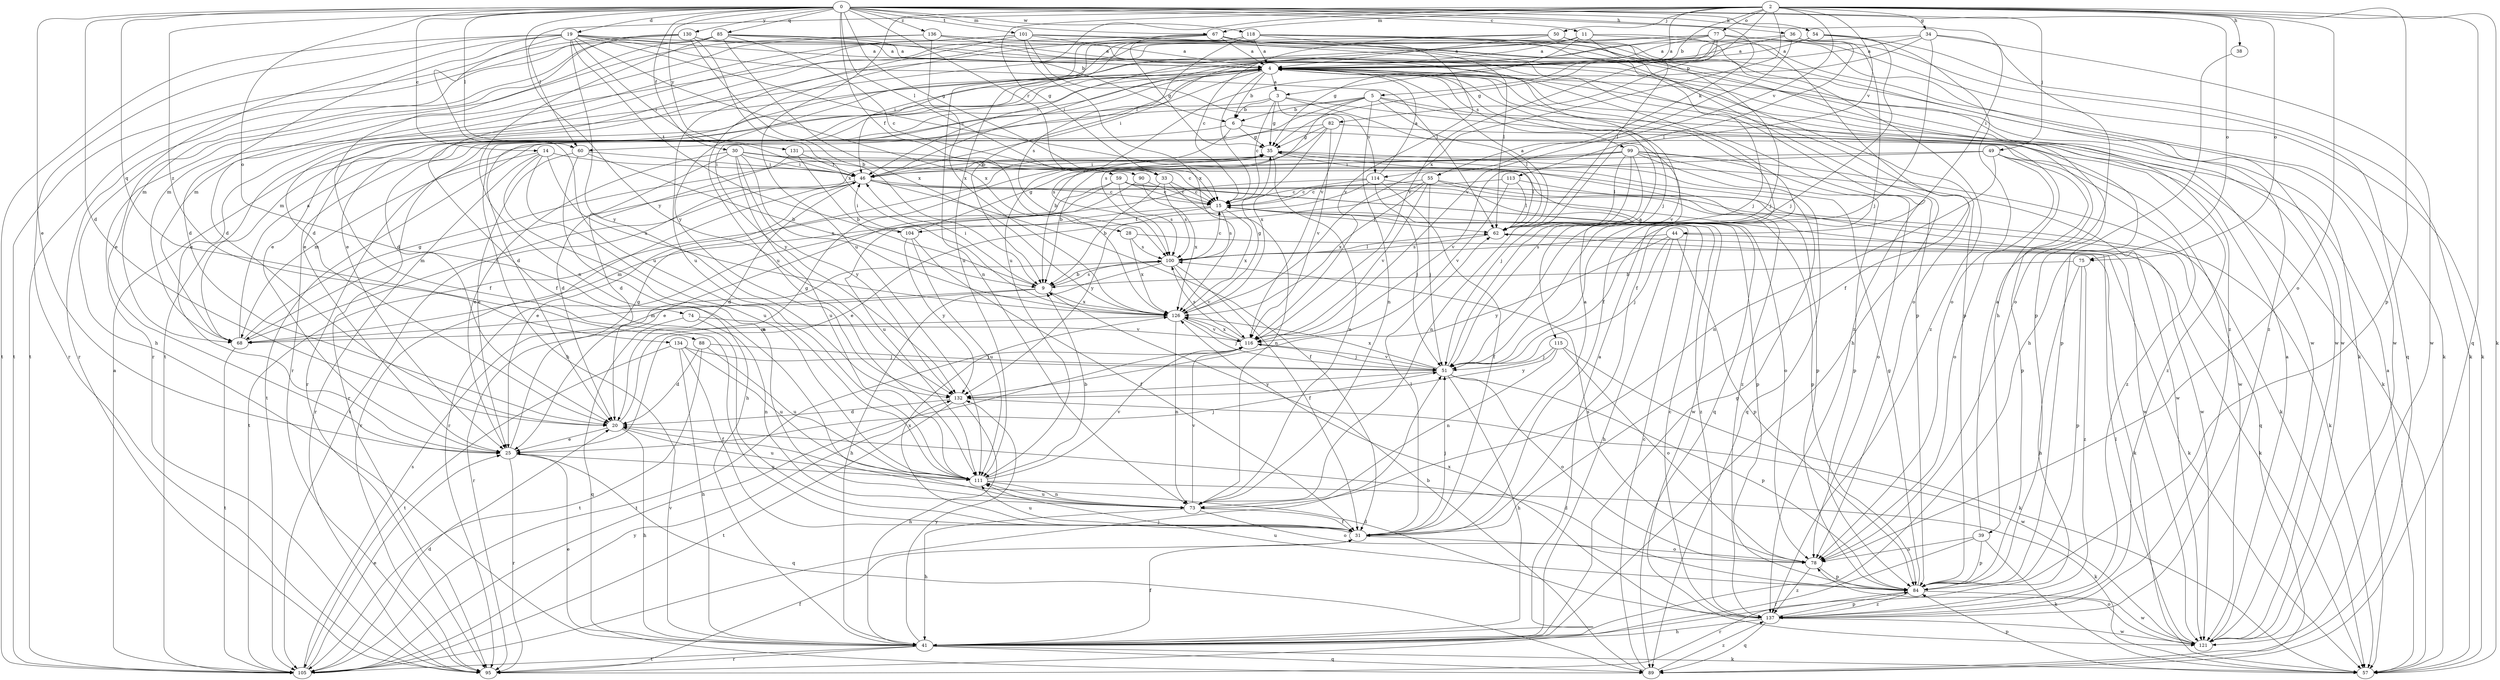 strict digraph  {
0;
2;
3;
4;
5;
6;
9;
11;
14;
15;
19;
20;
25;
28;
30;
31;
33;
34;
35;
36;
38;
39;
41;
44;
46;
49;
50;
51;
54;
55;
57;
59;
60;
62;
67;
68;
73;
74;
75;
77;
78;
82;
84;
85;
88;
89;
90;
95;
99;
100;
101;
104;
105;
111;
113;
114;
115;
116;
118;
121;
126;
130;
131;
132;
134;
136;
137;
0 -> 11  [label=c];
0 -> 14  [label=c];
0 -> 19  [label=d];
0 -> 20  [label=d];
0 -> 25  [label=e];
0 -> 28  [label=f];
0 -> 30  [label=f];
0 -> 33  [label=g];
0 -> 36  [label=h];
0 -> 44  [label=i];
0 -> 49  [label=j];
0 -> 54  [label=k];
0 -> 55  [label=k];
0 -> 59  [label=l];
0 -> 60  [label=l];
0 -> 67  [label=m];
0 -> 74  [label=o];
0 -> 75  [label=o];
0 -> 85  [label=q];
0 -> 88  [label=q];
0 -> 90  [label=r];
0 -> 101  [label=t];
0 -> 118  [label=w];
0 -> 130  [label=y];
0 -> 131  [label=y];
0 -> 132  [label=y];
0 -> 134  [label=z];
0 -> 136  [label=z];
2 -> 3  [label=a];
2 -> 5  [label=b];
2 -> 6  [label=b];
2 -> 33  [label=g];
2 -> 34  [label=g];
2 -> 38  [label=h];
2 -> 50  [label=j];
2 -> 57  [label=k];
2 -> 60  [label=l];
2 -> 67  [label=m];
2 -> 75  [label=o];
2 -> 77  [label=o];
2 -> 78  [label=o];
2 -> 82  [label=p];
2 -> 84  [label=p];
2 -> 89  [label=q];
2 -> 111  [label=u];
2 -> 113  [label=v];
2 -> 114  [label=v];
2 -> 126  [label=x];
3 -> 6  [label=b];
3 -> 15  [label=c];
3 -> 35  [label=g];
3 -> 39  [label=h];
3 -> 95  [label=r];
3 -> 114  [label=v];
3 -> 115  [label=v];
4 -> 3  [label=a];
4 -> 6  [label=b];
4 -> 15  [label=c];
4 -> 20  [label=d];
4 -> 31  [label=f];
4 -> 41  [label=h];
4 -> 46  [label=i];
4 -> 60  [label=l];
4 -> 68  [label=m];
4 -> 95  [label=r];
4 -> 99  [label=s];
5 -> 6  [label=b];
5 -> 20  [label=d];
5 -> 57  [label=k];
5 -> 62  [label=l];
5 -> 73  [label=n];
5 -> 84  [label=p];
5 -> 100  [label=s];
5 -> 132  [label=y];
6 -> 35  [label=g];
6 -> 95  [label=r];
6 -> 100  [label=s];
6 -> 121  [label=w];
9 -> 46  [label=i];
9 -> 68  [label=m];
9 -> 95  [label=r];
9 -> 100  [label=s];
9 -> 126  [label=x];
11 -> 4  [label=a];
11 -> 9  [label=b];
11 -> 25  [label=e];
11 -> 35  [label=g];
11 -> 57  [label=k];
11 -> 62  [label=l];
11 -> 137  [label=z];
14 -> 46  [label=i];
14 -> 68  [label=m];
14 -> 73  [label=n];
14 -> 95  [label=r];
14 -> 111  [label=u];
14 -> 126  [label=x];
15 -> 62  [label=l];
15 -> 68  [label=m];
15 -> 100  [label=s];
15 -> 104  [label=t];
15 -> 126  [label=x];
15 -> 137  [label=z];
19 -> 4  [label=a];
19 -> 15  [label=c];
19 -> 20  [label=d];
19 -> 41  [label=h];
19 -> 46  [label=i];
19 -> 62  [label=l];
19 -> 95  [label=r];
19 -> 104  [label=t];
19 -> 105  [label=t];
19 -> 111  [label=u];
19 -> 126  [label=x];
19 -> 132  [label=y];
19 -> 137  [label=z];
20 -> 25  [label=e];
20 -> 35  [label=g];
20 -> 41  [label=h];
20 -> 111  [label=u];
25 -> 35  [label=g];
25 -> 51  [label=j];
25 -> 89  [label=q];
25 -> 95  [label=r];
25 -> 111  [label=u];
28 -> 57  [label=k];
28 -> 100  [label=s];
28 -> 126  [label=x];
30 -> 15  [label=c];
30 -> 20  [label=d];
30 -> 25  [label=e];
30 -> 46  [label=i];
30 -> 84  [label=p];
30 -> 89  [label=q];
30 -> 111  [label=u];
30 -> 126  [label=x];
30 -> 132  [label=y];
31 -> 4  [label=a];
31 -> 51  [label=j];
31 -> 62  [label=l];
31 -> 78  [label=o];
31 -> 111  [label=u];
31 -> 126  [label=x];
33 -> 9  [label=b];
33 -> 15  [label=c];
33 -> 73  [label=n];
33 -> 100  [label=s];
34 -> 4  [label=a];
34 -> 25  [label=e];
34 -> 51  [label=j];
34 -> 78  [label=o];
34 -> 111  [label=u];
34 -> 121  [label=w];
35 -> 46  [label=i];
35 -> 62  [label=l];
35 -> 73  [label=n];
35 -> 121  [label=w];
36 -> 4  [label=a];
36 -> 31  [label=f];
36 -> 46  [label=i];
36 -> 62  [label=l];
36 -> 89  [label=q];
36 -> 116  [label=v];
38 -> 41  [label=h];
39 -> 4  [label=a];
39 -> 57  [label=k];
39 -> 78  [label=o];
39 -> 84  [label=p];
39 -> 95  [label=r];
41 -> 4  [label=a];
41 -> 25  [label=e];
41 -> 31  [label=f];
41 -> 35  [label=g];
41 -> 57  [label=k];
41 -> 89  [label=q];
41 -> 95  [label=r];
41 -> 105  [label=t];
41 -> 132  [label=y];
44 -> 41  [label=h];
44 -> 51  [label=j];
44 -> 57  [label=k];
44 -> 84  [label=p];
44 -> 100  [label=s];
44 -> 132  [label=y];
46 -> 15  [label=c];
46 -> 20  [label=d];
46 -> 25  [label=e];
46 -> 31  [label=f];
46 -> 68  [label=m];
46 -> 84  [label=p];
46 -> 95  [label=r];
46 -> 121  [label=w];
49 -> 46  [label=i];
49 -> 73  [label=n];
49 -> 78  [label=o];
49 -> 84  [label=p];
49 -> 116  [label=v];
49 -> 137  [label=z];
50 -> 4  [label=a];
50 -> 15  [label=c];
50 -> 51  [label=j];
50 -> 68  [label=m];
50 -> 137  [label=z];
51 -> 4  [label=a];
51 -> 41  [label=h];
51 -> 78  [label=o];
51 -> 84  [label=p];
51 -> 116  [label=v];
51 -> 126  [label=x];
51 -> 132  [label=y];
54 -> 4  [label=a];
54 -> 51  [label=j];
54 -> 57  [label=k];
54 -> 78  [label=o];
54 -> 105  [label=t];
55 -> 15  [label=c];
55 -> 51  [label=j];
55 -> 84  [label=p];
55 -> 89  [label=q];
55 -> 116  [label=v];
55 -> 126  [label=x];
55 -> 132  [label=y];
57 -> 4  [label=a];
57 -> 84  [label=p];
59 -> 15  [label=c];
59 -> 25  [label=e];
59 -> 78  [label=o];
59 -> 100  [label=s];
59 -> 105  [label=t];
59 -> 121  [label=w];
60 -> 9  [label=b];
60 -> 25  [label=e];
60 -> 41  [label=h];
60 -> 46  [label=i];
62 -> 4  [label=a];
62 -> 57  [label=k];
62 -> 100  [label=s];
67 -> 4  [label=a];
67 -> 20  [label=d];
67 -> 35  [label=g];
67 -> 73  [label=n];
67 -> 111  [label=u];
67 -> 116  [label=v];
67 -> 121  [label=w];
67 -> 137  [label=z];
68 -> 4  [label=a];
68 -> 35  [label=g];
68 -> 46  [label=i];
68 -> 105  [label=t];
73 -> 31  [label=f];
73 -> 41  [label=h];
73 -> 78  [label=o];
73 -> 111  [label=u];
73 -> 116  [label=v];
74 -> 73  [label=n];
74 -> 89  [label=q];
74 -> 116  [label=v];
75 -> 9  [label=b];
75 -> 41  [label=h];
75 -> 84  [label=p];
75 -> 137  [label=z];
77 -> 4  [label=a];
77 -> 25  [label=e];
77 -> 31  [label=f];
77 -> 35  [label=g];
77 -> 46  [label=i];
77 -> 57  [label=k];
77 -> 68  [label=m];
77 -> 116  [label=v];
77 -> 121  [label=w];
78 -> 84  [label=p];
78 -> 100  [label=s];
78 -> 137  [label=z];
82 -> 9  [label=b];
82 -> 35  [label=g];
82 -> 105  [label=t];
82 -> 116  [label=v];
82 -> 126  [label=x];
82 -> 137  [label=z];
84 -> 20  [label=d];
84 -> 35  [label=g];
84 -> 95  [label=r];
84 -> 111  [label=u];
84 -> 121  [label=w];
84 -> 137  [label=z];
85 -> 4  [label=a];
85 -> 15  [label=c];
85 -> 31  [label=f];
85 -> 51  [label=j];
85 -> 68  [label=m];
85 -> 73  [label=n];
85 -> 84  [label=p];
85 -> 105  [label=t];
85 -> 126  [label=x];
88 -> 20  [label=d];
88 -> 51  [label=j];
88 -> 105  [label=t];
88 -> 111  [label=u];
89 -> 9  [label=b];
89 -> 15  [label=c];
89 -> 137  [label=z];
90 -> 15  [label=c];
90 -> 111  [label=u];
90 -> 126  [label=x];
95 -> 31  [label=f];
99 -> 9  [label=b];
99 -> 46  [label=i];
99 -> 51  [label=j];
99 -> 57  [label=k];
99 -> 62  [label=l];
99 -> 73  [label=n];
99 -> 78  [label=o];
99 -> 84  [label=p];
99 -> 89  [label=q];
99 -> 105  [label=t];
100 -> 9  [label=b];
100 -> 15  [label=c];
100 -> 31  [label=f];
100 -> 41  [label=h];
100 -> 62  [label=l];
100 -> 116  [label=v];
101 -> 4  [label=a];
101 -> 25  [label=e];
101 -> 31  [label=f];
101 -> 62  [label=l];
101 -> 84  [label=p];
101 -> 111  [label=u];
101 -> 116  [label=v];
101 -> 126  [label=x];
104 -> 31  [label=f];
104 -> 35  [label=g];
104 -> 46  [label=i];
104 -> 111  [label=u];
104 -> 132  [label=y];
105 -> 4  [label=a];
105 -> 20  [label=d];
105 -> 25  [label=e];
105 -> 51  [label=j];
105 -> 100  [label=s];
105 -> 116  [label=v];
105 -> 132  [label=y];
111 -> 9  [label=b];
111 -> 57  [label=k];
111 -> 73  [label=n];
111 -> 116  [label=v];
113 -> 15  [label=c];
113 -> 62  [label=l];
113 -> 116  [label=v];
113 -> 121  [label=w];
114 -> 4  [label=a];
114 -> 15  [label=c];
114 -> 25  [label=e];
114 -> 31  [label=f];
114 -> 51  [label=j];
114 -> 57  [label=k];
114 -> 95  [label=r];
115 -> 51  [label=j];
115 -> 57  [label=k];
115 -> 73  [label=n];
115 -> 78  [label=o];
115 -> 132  [label=y];
116 -> 51  [label=j];
116 -> 100  [label=s];
116 -> 105  [label=t];
116 -> 126  [label=x];
118 -> 4  [label=a];
118 -> 41  [label=h];
118 -> 46  [label=i];
118 -> 51  [label=j];
118 -> 84  [label=p];
118 -> 100  [label=s];
118 -> 111  [label=u];
118 -> 121  [label=w];
118 -> 132  [label=y];
121 -> 4  [label=a];
121 -> 62  [label=l];
121 -> 78  [label=o];
126 -> 35  [label=g];
126 -> 51  [label=j];
126 -> 68  [label=m];
126 -> 73  [label=n];
126 -> 116  [label=v];
130 -> 4  [label=a];
130 -> 9  [label=b];
130 -> 25  [label=e];
130 -> 95  [label=r];
130 -> 105  [label=t];
130 -> 121  [label=w];
130 -> 126  [label=x];
131 -> 9  [label=b];
131 -> 20  [label=d];
131 -> 46  [label=i];
131 -> 137  [label=z];
132 -> 20  [label=d];
132 -> 41  [label=h];
132 -> 105  [label=t];
132 -> 121  [label=w];
134 -> 31  [label=f];
134 -> 41  [label=h];
134 -> 51  [label=j];
134 -> 105  [label=t];
134 -> 111  [label=u];
136 -> 4  [label=a];
136 -> 20  [label=d];
136 -> 57  [label=k];
136 -> 78  [label=o];
136 -> 95  [label=r];
136 -> 126  [label=x];
137 -> 15  [label=c];
137 -> 20  [label=d];
137 -> 41  [label=h];
137 -> 84  [label=p];
137 -> 89  [label=q];
137 -> 121  [label=w];
137 -> 126  [label=x];
}
